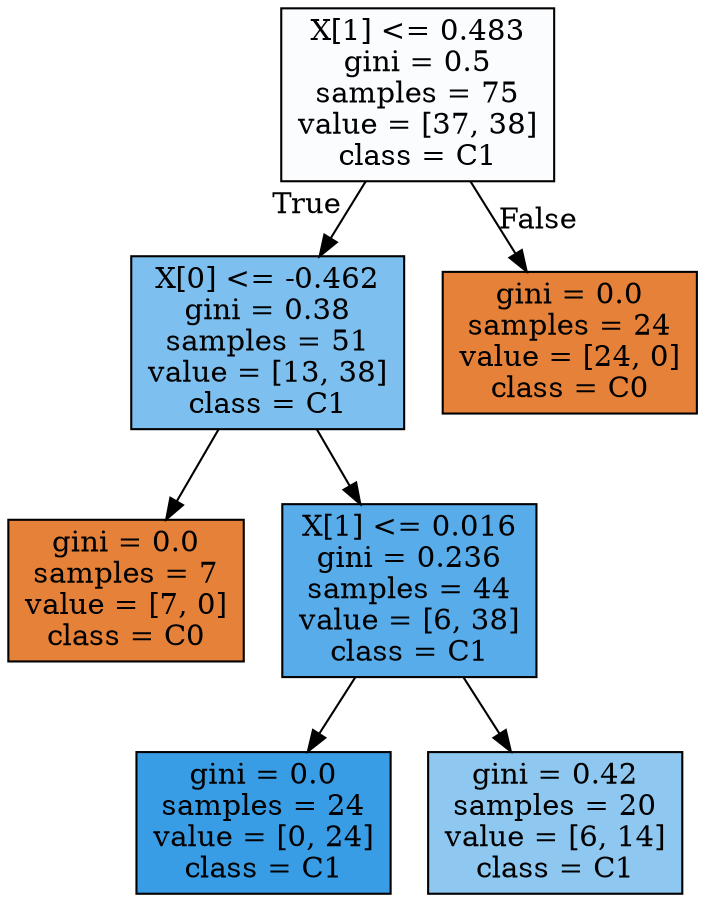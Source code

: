 digraph Tree {
node [shape=box, style="filled", color="black"] ;
0 [label="X[1] <= 0.483\ngini = 0.5\nsamples = 75\nvalue = [37, 38]\nclass = C1", fillcolor="#fafcfe"] ;
1 [label="X[0] <= -0.462\ngini = 0.38\nsamples = 51\nvalue = [13, 38]\nclass = C1", fillcolor="#7dbfee"] ;
0 -> 1 [labeldistance=2.5, labelangle=45, headlabel="True"] ;
2 [label="gini = 0.0\nsamples = 7\nvalue = [7, 0]\nclass = C0", fillcolor="#e58139"] ;
1 -> 2 ;
3 [label="X[1] <= 0.016\ngini = 0.236\nsamples = 44\nvalue = [6, 38]\nclass = C1", fillcolor="#58ace9"] ;
1 -> 3 ;
4 [label="gini = 0.0\nsamples = 24\nvalue = [0, 24]\nclass = C1", fillcolor="#399de5"] ;
3 -> 4 ;
5 [label="gini = 0.42\nsamples = 20\nvalue = [6, 14]\nclass = C1", fillcolor="#8ec7f0"] ;
3 -> 5 ;
6 [label="gini = 0.0\nsamples = 24\nvalue = [24, 0]\nclass = C0", fillcolor="#e58139"] ;
0 -> 6 [labeldistance=2.5, labelangle=-45, headlabel="False"] ;
}